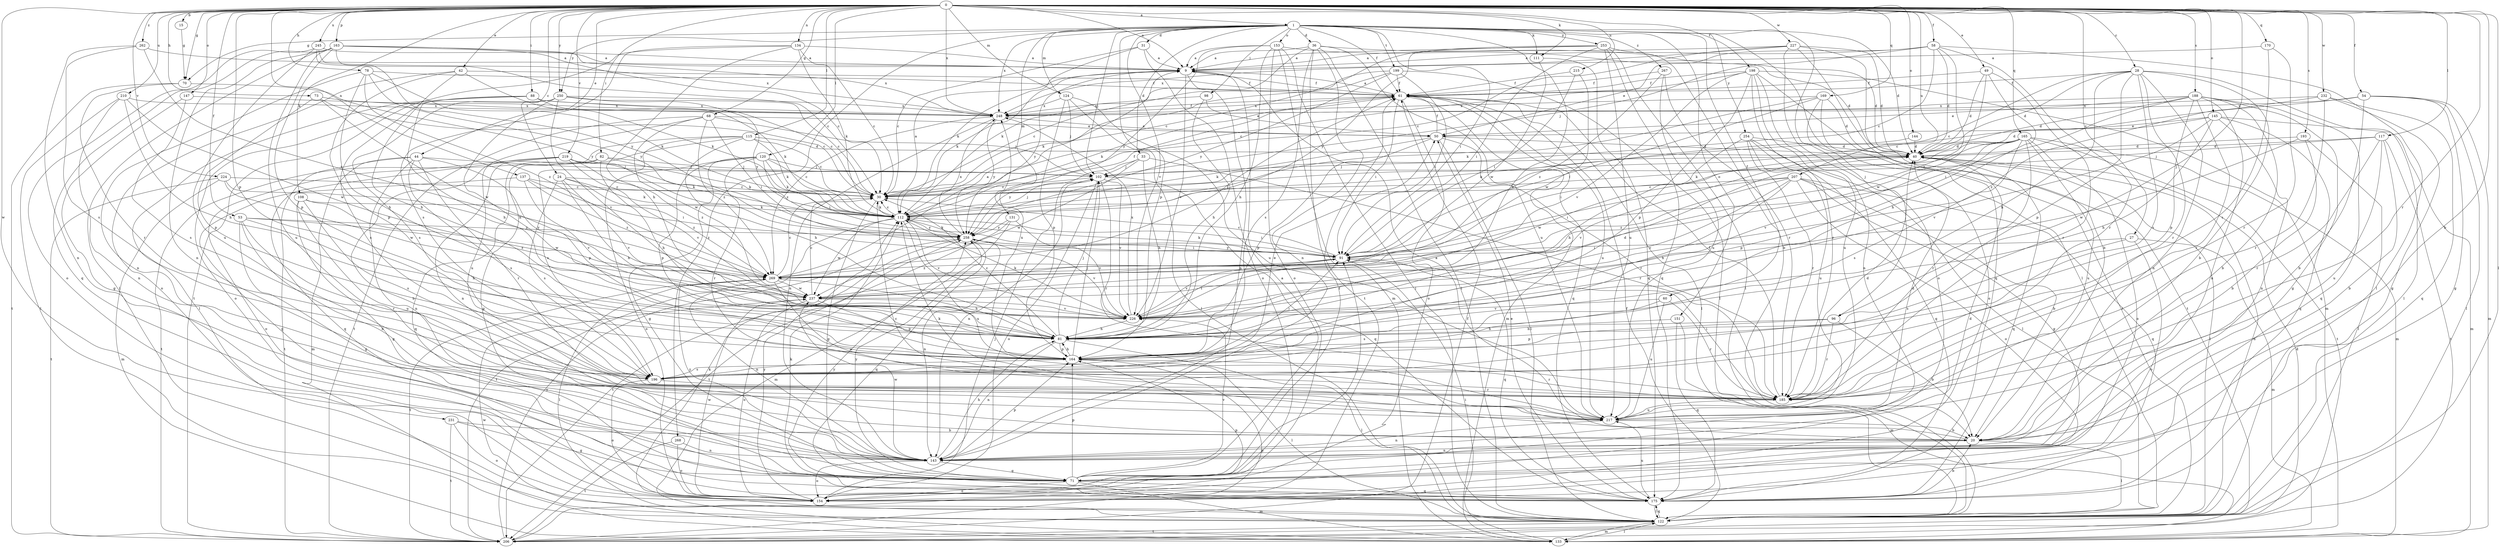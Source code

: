 strict digraph  {
0;
1;
9;
15;
20;
24;
27;
28;
30;
31;
33;
36;
40;
42;
44;
49;
50;
53;
54;
58;
60;
61;
68;
70;
71;
73;
78;
81;
82;
88;
91;
96;
98;
102;
108;
111;
112;
115;
117;
120;
122;
124;
131;
133;
134;
137;
143;
144;
145;
147;
151;
153;
154;
163;
164;
165;
169;
170;
175;
185;
188;
193;
196;
198;
199;
206;
207;
210;
215;
217;
219;
224;
226;
227;
231;
232;
237;
245;
248;
250;
253;
254;
258;
262;
267;
268;
269;
0 -> 1  [label=a];
0 -> 9  [label=a];
0 -> 15  [label=b];
0 -> 20  [label=b];
0 -> 24  [label=c];
0 -> 27  [label=c];
0 -> 28  [label=c];
0 -> 42  [label=e];
0 -> 44  [label=e];
0 -> 49  [label=e];
0 -> 53  [label=f];
0 -> 54  [label=f];
0 -> 58  [label=f];
0 -> 68  [label=g];
0 -> 70  [label=g];
0 -> 73  [label=h];
0 -> 78  [label=h];
0 -> 82  [label=i];
0 -> 88  [label=i];
0 -> 96  [label=j];
0 -> 108  [label=k];
0 -> 111  [label=k];
0 -> 115  [label=l];
0 -> 117  [label=l];
0 -> 120  [label=l];
0 -> 122  [label=l];
0 -> 124  [label=m];
0 -> 134  [label=n];
0 -> 137  [label=n];
0 -> 144  [label=o];
0 -> 145  [label=o];
0 -> 147  [label=o];
0 -> 163  [label=p];
0 -> 164  [label=p];
0 -> 165  [label=q];
0 -> 169  [label=q];
0 -> 170  [label=q];
0 -> 185  [label=r];
0 -> 188  [label=s];
0 -> 193  [label=s];
0 -> 198  [label=t];
0 -> 207  [label=u];
0 -> 210  [label=u];
0 -> 215  [label=u];
0 -> 219  [label=v];
0 -> 224  [label=v];
0 -> 227  [label=w];
0 -> 231  [label=w];
0 -> 232  [label=w];
0 -> 245  [label=x];
0 -> 248  [label=x];
0 -> 250  [label=y];
0 -> 262  [label=z];
1 -> 31  [label=d];
1 -> 33  [label=d];
1 -> 36  [label=d];
1 -> 40  [label=d];
1 -> 60  [label=f];
1 -> 61  [label=f];
1 -> 70  [label=g];
1 -> 81  [label=h];
1 -> 91  [label=i];
1 -> 96  [label=j];
1 -> 98  [label=j];
1 -> 102  [label=j];
1 -> 111  [label=k];
1 -> 122  [label=l];
1 -> 124  [label=m];
1 -> 131  [label=m];
1 -> 151  [label=o];
1 -> 153  [label=o];
1 -> 164  [label=p];
1 -> 199  [label=t];
1 -> 226  [label=v];
1 -> 248  [label=x];
1 -> 250  [label=y];
1 -> 253  [label=y];
1 -> 254  [label=y];
1 -> 267  [label=z];
1 -> 268  [label=z];
9 -> 61  [label=f];
9 -> 112  [label=k];
9 -> 143  [label=n];
9 -> 226  [label=v];
9 -> 258  [label=y];
15 -> 70  [label=g];
20 -> 9  [label=a];
20 -> 30  [label=c];
20 -> 122  [label=l];
20 -> 143  [label=n];
24 -> 30  [label=c];
24 -> 81  [label=h];
24 -> 112  [label=k];
24 -> 196  [label=s];
24 -> 226  [label=v];
24 -> 269  [label=z];
27 -> 91  [label=i];
27 -> 133  [label=m];
27 -> 154  [label=o];
27 -> 196  [label=s];
28 -> 20  [label=b];
28 -> 30  [label=c];
28 -> 40  [label=d];
28 -> 61  [label=f];
28 -> 81  [label=h];
28 -> 122  [label=l];
28 -> 143  [label=n];
28 -> 164  [label=p];
28 -> 185  [label=r];
28 -> 196  [label=s];
30 -> 9  [label=a];
30 -> 71  [label=g];
30 -> 112  [label=k];
31 -> 9  [label=a];
31 -> 30  [label=c];
31 -> 112  [label=k];
31 -> 154  [label=o];
33 -> 81  [label=h];
33 -> 102  [label=j];
33 -> 185  [label=r];
33 -> 237  [label=w];
33 -> 258  [label=y];
36 -> 9  [label=a];
36 -> 40  [label=d];
36 -> 112  [label=k];
36 -> 122  [label=l];
36 -> 143  [label=n];
36 -> 196  [label=s];
36 -> 206  [label=t];
36 -> 217  [label=u];
40 -> 102  [label=j];
40 -> 122  [label=l];
40 -> 175  [label=q];
40 -> 226  [label=v];
40 -> 237  [label=w];
42 -> 61  [label=f];
42 -> 81  [label=h];
42 -> 112  [label=k];
42 -> 154  [label=o];
42 -> 164  [label=p];
44 -> 102  [label=j];
44 -> 133  [label=m];
44 -> 143  [label=n];
44 -> 164  [label=p];
44 -> 185  [label=r];
44 -> 196  [label=s];
44 -> 206  [label=t];
49 -> 40  [label=d];
49 -> 61  [label=f];
49 -> 81  [label=h];
49 -> 185  [label=r];
49 -> 237  [label=w];
50 -> 40  [label=d];
50 -> 61  [label=f];
50 -> 112  [label=k];
50 -> 122  [label=l];
50 -> 164  [label=p];
50 -> 185  [label=r];
53 -> 20  [label=b];
53 -> 71  [label=g];
53 -> 81  [label=h];
53 -> 185  [label=r];
53 -> 258  [label=y];
53 -> 269  [label=z];
54 -> 20  [label=b];
54 -> 30  [label=c];
54 -> 71  [label=g];
54 -> 122  [label=l];
54 -> 133  [label=m];
54 -> 248  [label=x];
58 -> 9  [label=a];
58 -> 30  [label=c];
58 -> 40  [label=d];
58 -> 50  [label=e];
58 -> 102  [label=j];
58 -> 122  [label=l];
58 -> 185  [label=r];
58 -> 269  [label=z];
60 -> 185  [label=r];
60 -> 196  [label=s];
60 -> 217  [label=u];
60 -> 226  [label=v];
61 -> 9  [label=a];
61 -> 91  [label=i];
61 -> 112  [label=k];
61 -> 122  [label=l];
61 -> 133  [label=m];
61 -> 154  [label=o];
61 -> 175  [label=q];
61 -> 217  [label=u];
61 -> 248  [label=x];
68 -> 50  [label=e];
68 -> 91  [label=i];
68 -> 102  [label=j];
68 -> 206  [label=t];
68 -> 217  [label=u];
68 -> 237  [label=w];
68 -> 269  [label=z];
70 -> 185  [label=r];
70 -> 206  [label=t];
70 -> 258  [label=y];
71 -> 9  [label=a];
71 -> 40  [label=d];
71 -> 61  [label=f];
71 -> 91  [label=i];
71 -> 133  [label=m];
71 -> 154  [label=o];
71 -> 164  [label=p];
71 -> 175  [label=q];
71 -> 226  [label=v];
71 -> 258  [label=y];
73 -> 30  [label=c];
73 -> 164  [label=p];
73 -> 237  [label=w];
73 -> 248  [label=x];
78 -> 61  [label=f];
78 -> 81  [label=h];
78 -> 112  [label=k];
78 -> 143  [label=n];
78 -> 258  [label=y];
78 -> 269  [label=z];
81 -> 30  [label=c];
81 -> 102  [label=j];
81 -> 122  [label=l];
81 -> 143  [label=n];
81 -> 164  [label=p];
82 -> 81  [label=h];
82 -> 102  [label=j];
82 -> 112  [label=k];
82 -> 175  [label=q];
82 -> 206  [label=t];
88 -> 30  [label=c];
88 -> 81  [label=h];
88 -> 112  [label=k];
88 -> 122  [label=l];
88 -> 196  [label=s];
88 -> 248  [label=x];
91 -> 30  [label=c];
91 -> 112  [label=k];
91 -> 175  [label=q];
91 -> 226  [label=v];
91 -> 258  [label=y];
91 -> 269  [label=z];
96 -> 20  [label=b];
96 -> 81  [label=h];
96 -> 164  [label=p];
96 -> 185  [label=r];
98 -> 50  [label=e];
98 -> 81  [label=h];
98 -> 248  [label=x];
102 -> 30  [label=c];
102 -> 143  [label=n];
102 -> 154  [label=o];
102 -> 175  [label=q];
102 -> 185  [label=r];
102 -> 226  [label=v];
108 -> 71  [label=g];
108 -> 112  [label=k];
108 -> 196  [label=s];
108 -> 217  [label=u];
108 -> 237  [label=w];
111 -> 175  [label=q];
111 -> 237  [label=w];
112 -> 30  [label=c];
112 -> 61  [label=f];
112 -> 91  [label=i];
112 -> 102  [label=j];
112 -> 206  [label=t];
112 -> 217  [label=u];
112 -> 226  [label=v];
112 -> 237  [label=w];
112 -> 258  [label=y];
115 -> 30  [label=c];
115 -> 40  [label=d];
115 -> 71  [label=g];
115 -> 81  [label=h];
115 -> 112  [label=k];
115 -> 143  [label=n];
115 -> 196  [label=s];
117 -> 20  [label=b];
117 -> 40  [label=d];
117 -> 102  [label=j];
117 -> 185  [label=r];
117 -> 206  [label=t];
117 -> 217  [label=u];
120 -> 30  [label=c];
120 -> 71  [label=g];
120 -> 91  [label=i];
120 -> 102  [label=j];
120 -> 112  [label=k];
120 -> 154  [label=o];
120 -> 164  [label=p];
120 -> 185  [label=r];
122 -> 40  [label=d];
122 -> 61  [label=f];
122 -> 112  [label=k];
122 -> 133  [label=m];
122 -> 175  [label=q];
122 -> 206  [label=t];
124 -> 102  [label=j];
124 -> 122  [label=l];
124 -> 164  [label=p];
124 -> 217  [label=u];
124 -> 248  [label=x];
131 -> 133  [label=m];
131 -> 206  [label=t];
131 -> 226  [label=v];
131 -> 258  [label=y];
133 -> 91  [label=i];
133 -> 122  [label=l];
133 -> 237  [label=w];
134 -> 9  [label=a];
134 -> 30  [label=c];
134 -> 81  [label=h];
134 -> 112  [label=k];
134 -> 196  [label=s];
134 -> 206  [label=t];
137 -> 30  [label=c];
137 -> 71  [label=g];
137 -> 91  [label=i];
137 -> 226  [label=v];
137 -> 269  [label=z];
143 -> 71  [label=g];
143 -> 81  [label=h];
143 -> 154  [label=o];
143 -> 164  [label=p];
143 -> 237  [label=w];
143 -> 269  [label=z];
144 -> 40  [label=d];
144 -> 112  [label=k];
145 -> 40  [label=d];
145 -> 50  [label=e];
145 -> 81  [label=h];
145 -> 133  [label=m];
145 -> 143  [label=n];
145 -> 175  [label=q];
145 -> 226  [label=v];
147 -> 71  [label=g];
147 -> 196  [label=s];
147 -> 248  [label=x];
151 -> 81  [label=h];
151 -> 133  [label=m];
151 -> 175  [label=q];
153 -> 9  [label=a];
153 -> 40  [label=d];
153 -> 81  [label=h];
153 -> 122  [label=l];
153 -> 133  [label=m];
153 -> 154  [label=o];
153 -> 258  [label=y];
154 -> 102  [label=j];
154 -> 164  [label=p];
154 -> 237  [label=w];
154 -> 258  [label=y];
163 -> 9  [label=a];
163 -> 30  [label=c];
163 -> 122  [label=l];
163 -> 143  [label=n];
163 -> 164  [label=p];
163 -> 175  [label=q];
163 -> 217  [label=u];
163 -> 248  [label=x];
163 -> 258  [label=y];
164 -> 81  [label=h];
164 -> 91  [label=i];
164 -> 102  [label=j];
164 -> 122  [label=l];
164 -> 185  [label=r];
164 -> 196  [label=s];
164 -> 248  [label=x];
165 -> 40  [label=d];
165 -> 91  [label=i];
165 -> 112  [label=k];
165 -> 133  [label=m];
165 -> 154  [label=o];
165 -> 164  [label=p];
165 -> 185  [label=r];
165 -> 196  [label=s];
165 -> 206  [label=t];
165 -> 217  [label=u];
165 -> 226  [label=v];
169 -> 40  [label=d];
169 -> 91  [label=i];
169 -> 112  [label=k];
169 -> 122  [label=l];
169 -> 154  [label=o];
169 -> 248  [label=x];
170 -> 9  [label=a];
170 -> 185  [label=r];
170 -> 196  [label=s];
175 -> 20  [label=b];
175 -> 50  [label=e];
175 -> 112  [label=k];
175 -> 122  [label=l];
175 -> 217  [label=u];
175 -> 258  [label=y];
185 -> 40  [label=d];
185 -> 61  [label=f];
185 -> 91  [label=i];
185 -> 217  [label=u];
188 -> 20  [label=b];
188 -> 40  [label=d];
188 -> 50  [label=e];
188 -> 71  [label=g];
188 -> 91  [label=i];
188 -> 143  [label=n];
188 -> 164  [label=p];
188 -> 175  [label=q];
188 -> 185  [label=r];
188 -> 248  [label=x];
193 -> 20  [label=b];
193 -> 40  [label=d];
193 -> 122  [label=l];
193 -> 237  [label=w];
196 -> 50  [label=e];
196 -> 154  [label=o];
196 -> 185  [label=r];
198 -> 30  [label=c];
198 -> 61  [label=f];
198 -> 133  [label=m];
198 -> 143  [label=n];
198 -> 164  [label=p];
198 -> 185  [label=r];
198 -> 206  [label=t];
198 -> 217  [label=u];
198 -> 226  [label=v];
199 -> 30  [label=c];
199 -> 61  [label=f];
199 -> 91  [label=i];
199 -> 112  [label=k];
199 -> 122  [label=l];
199 -> 258  [label=y];
206 -> 40  [label=d];
206 -> 61  [label=f];
206 -> 164  [label=p];
206 -> 258  [label=y];
207 -> 20  [label=b];
207 -> 30  [label=c];
207 -> 71  [label=g];
207 -> 81  [label=h];
207 -> 91  [label=i];
207 -> 154  [label=o];
207 -> 175  [label=q];
207 -> 226  [label=v];
207 -> 269  [label=z];
210 -> 81  [label=h];
210 -> 122  [label=l];
210 -> 143  [label=n];
210 -> 237  [label=w];
210 -> 248  [label=x];
215 -> 61  [label=f];
215 -> 91  [label=i];
215 -> 237  [label=w];
217 -> 20  [label=b];
217 -> 40  [label=d];
217 -> 112  [label=k];
217 -> 143  [label=n];
219 -> 20  [label=b];
219 -> 102  [label=j];
219 -> 112  [label=k];
219 -> 154  [label=o];
219 -> 175  [label=q];
219 -> 226  [label=v];
219 -> 269  [label=z];
224 -> 30  [label=c];
224 -> 133  [label=m];
224 -> 206  [label=t];
224 -> 237  [label=w];
224 -> 269  [label=z];
226 -> 40  [label=d];
226 -> 81  [label=h];
226 -> 91  [label=i];
226 -> 112  [label=k];
226 -> 248  [label=x];
227 -> 9  [label=a];
227 -> 20  [label=b];
227 -> 30  [label=c];
227 -> 40  [label=d];
227 -> 154  [label=o];
227 -> 175  [label=q];
227 -> 248  [label=x];
231 -> 20  [label=b];
231 -> 71  [label=g];
231 -> 154  [label=o];
231 -> 206  [label=t];
232 -> 71  [label=g];
232 -> 175  [label=q];
232 -> 185  [label=r];
232 -> 248  [label=x];
232 -> 269  [label=z];
237 -> 30  [label=c];
237 -> 154  [label=o];
237 -> 164  [label=p];
237 -> 226  [label=v];
245 -> 9  [label=a];
245 -> 30  [label=c];
245 -> 154  [label=o];
245 -> 217  [label=u];
245 -> 248  [label=x];
248 -> 50  [label=e];
248 -> 61  [label=f];
248 -> 143  [label=n];
248 -> 258  [label=y];
248 -> 269  [label=z];
250 -> 30  [label=c];
250 -> 81  [label=h];
250 -> 154  [label=o];
250 -> 196  [label=s];
250 -> 226  [label=v];
250 -> 248  [label=x];
250 -> 258  [label=y];
253 -> 9  [label=a];
253 -> 20  [label=b];
253 -> 30  [label=c];
253 -> 91  [label=i];
253 -> 122  [label=l];
253 -> 175  [label=q];
253 -> 217  [label=u];
253 -> 258  [label=y];
254 -> 40  [label=d];
254 -> 81  [label=h];
254 -> 122  [label=l];
254 -> 175  [label=q];
254 -> 185  [label=r];
254 -> 217  [label=u];
258 -> 91  [label=i];
258 -> 112  [label=k];
258 -> 143  [label=n];
258 -> 175  [label=q];
258 -> 206  [label=t];
258 -> 226  [label=v];
258 -> 248  [label=x];
262 -> 9  [label=a];
262 -> 143  [label=n];
262 -> 196  [label=s];
262 -> 269  [label=z];
267 -> 61  [label=f];
267 -> 185  [label=r];
267 -> 217  [label=u];
267 -> 269  [label=z];
268 -> 143  [label=n];
268 -> 154  [label=o];
268 -> 206  [label=t];
269 -> 9  [label=a];
269 -> 30  [label=c];
269 -> 61  [label=f];
269 -> 81  [label=h];
269 -> 122  [label=l];
269 -> 143  [label=n];
269 -> 206  [label=t];
269 -> 217  [label=u];
269 -> 237  [label=w];
}
